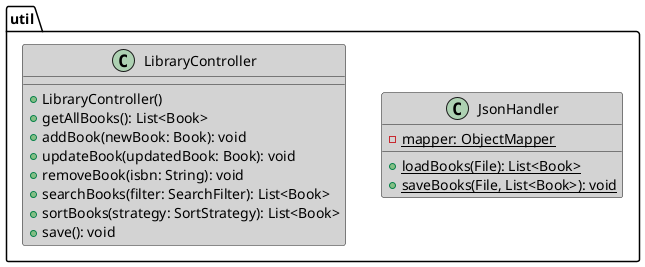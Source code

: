 @startuml Util Diagram

skinparam class {
    BackgroundColor LightGray
}

package "util" {

    class JsonHandler {
        - {static} mapper: ObjectMapper
        + {static} loadBooks(File): List<Book>
        + {static} saveBooks(File, List<Book>): void
    }

    class LibraryController {
    + LibraryController()
    + getAllBooks(): List<Book>
    + addBook(newBook: Book): void
    + updateBook(updatedBook: Book): void
    + removeBook(isbn: String): void
    + searchBooks(filter: SearchFilter): List<Book>
    + sortBooks(strategy: SortStrategy): List<Book>
    + save(): void
    }
}

@enduml
